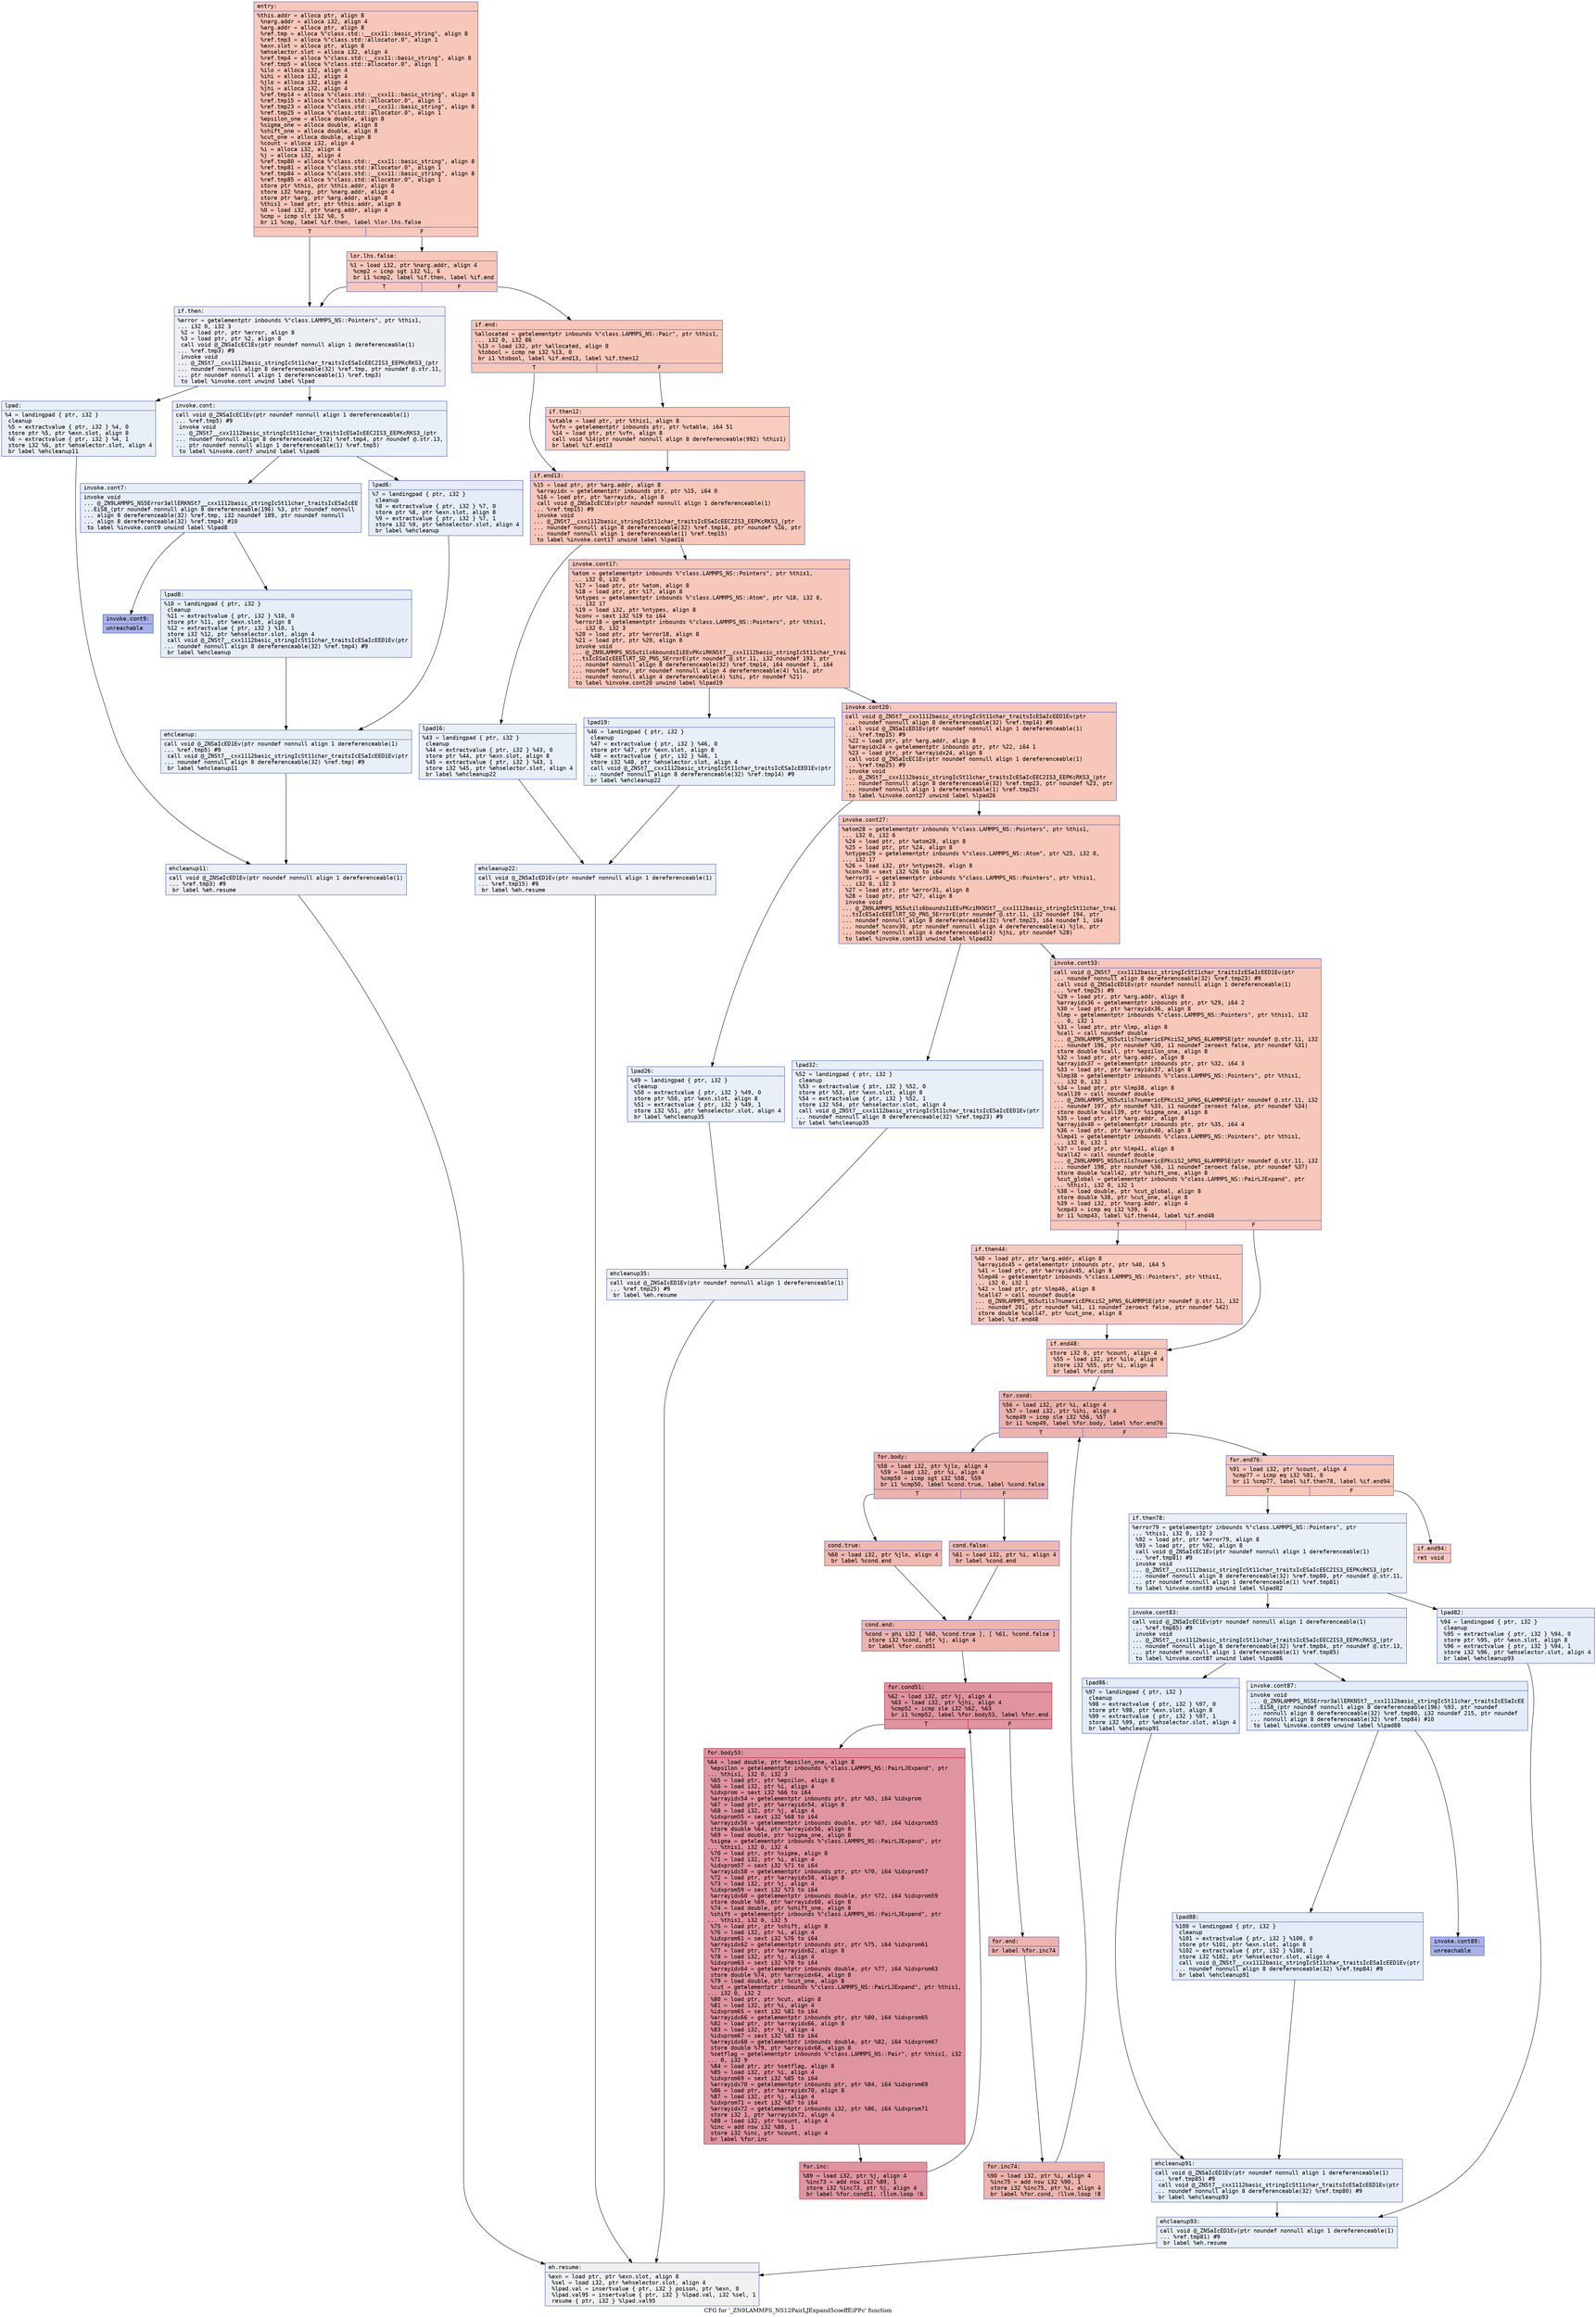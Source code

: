 digraph "CFG for '_ZN9LAMMPS_NS12PairLJExpand5coeffEiPPc' function" {
	label="CFG for '_ZN9LAMMPS_NS12PairLJExpand5coeffEiPPc' function";

	Node0x55d88d9f4db0 [shape=record,color="#3d50c3ff", style=filled, fillcolor="#ec7f6370" fontname="Courier",label="{entry:\l|  %this.addr = alloca ptr, align 8\l  %narg.addr = alloca i32, align 4\l  %arg.addr = alloca ptr, align 8\l  %ref.tmp = alloca %\"class.std::__cxx11::basic_string\", align 8\l  %ref.tmp3 = alloca %\"class.std::allocator.0\", align 1\l  %exn.slot = alloca ptr, align 8\l  %ehselector.slot = alloca i32, align 4\l  %ref.tmp4 = alloca %\"class.std::__cxx11::basic_string\", align 8\l  %ref.tmp5 = alloca %\"class.std::allocator.0\", align 1\l  %ilo = alloca i32, align 4\l  %ihi = alloca i32, align 4\l  %jlo = alloca i32, align 4\l  %jhi = alloca i32, align 4\l  %ref.tmp14 = alloca %\"class.std::__cxx11::basic_string\", align 8\l  %ref.tmp15 = alloca %\"class.std::allocator.0\", align 1\l  %ref.tmp23 = alloca %\"class.std::__cxx11::basic_string\", align 8\l  %ref.tmp25 = alloca %\"class.std::allocator.0\", align 1\l  %epsilon_one = alloca double, align 8\l  %sigma_one = alloca double, align 8\l  %shift_one = alloca double, align 8\l  %cut_one = alloca double, align 8\l  %count = alloca i32, align 4\l  %i = alloca i32, align 4\l  %j = alloca i32, align 4\l  %ref.tmp80 = alloca %\"class.std::__cxx11::basic_string\", align 8\l  %ref.tmp81 = alloca %\"class.std::allocator.0\", align 1\l  %ref.tmp84 = alloca %\"class.std::__cxx11::basic_string\", align 8\l  %ref.tmp85 = alloca %\"class.std::allocator.0\", align 1\l  store ptr %this, ptr %this.addr, align 8\l  store i32 %narg, ptr %narg.addr, align 4\l  store ptr %arg, ptr %arg.addr, align 8\l  %this1 = load ptr, ptr %this.addr, align 8\l  %0 = load i32, ptr %narg.addr, align 4\l  %cmp = icmp slt i32 %0, 5\l  br i1 %cmp, label %if.then, label %lor.lhs.false\l|{<s0>T|<s1>F}}"];
	Node0x55d88d9f4db0:s0 -> Node0x55d88d9f6580[tooltip="entry -> if.then\nProbability 0.00%" ];
	Node0x55d88d9f4db0:s1 -> Node0x55d88d9f65f0[tooltip="entry -> lor.lhs.false\nProbability 100.00%" ];
	Node0x55d88d9f65f0 [shape=record,color="#3d50c3ff", style=filled, fillcolor="#ec7f6370" fontname="Courier",label="{lor.lhs.false:\l|  %1 = load i32, ptr %narg.addr, align 4\l  %cmp2 = icmp sgt i32 %1, 6\l  br i1 %cmp2, label %if.then, label %if.end\l|{<s0>T|<s1>F}}"];
	Node0x55d88d9f65f0:s0 -> Node0x55d88d9f6580[tooltip="lor.lhs.false -> if.then\nProbability 0.00%" ];
	Node0x55d88d9f65f0:s1 -> Node0x55d88d9f6850[tooltip="lor.lhs.false -> if.end\nProbability 100.00%" ];
	Node0x55d88d9f6580 [shape=record,color="#3d50c3ff", style=filled, fillcolor="#d4dbe670" fontname="Courier",label="{if.then:\l|  %error = getelementptr inbounds %\"class.LAMMPS_NS::Pointers\", ptr %this1,\l... i32 0, i32 3\l  %2 = load ptr, ptr %error, align 8\l  %3 = load ptr, ptr %2, align 8\l  call void @_ZNSaIcEC1Ev(ptr noundef nonnull align 1 dereferenceable(1)\l... %ref.tmp3) #9\l  invoke void\l... @_ZNSt7__cxx1112basic_stringIcSt11char_traitsIcESaIcEEC2IS3_EEPKcRKS3_(ptr\l... noundef nonnull align 8 dereferenceable(32) %ref.tmp, ptr noundef @.str.11,\l... ptr noundef nonnull align 1 dereferenceable(1) %ref.tmp3)\l          to label %invoke.cont unwind label %lpad\l}"];
	Node0x55d88d9f6580 -> Node0x55d88d9f6cd0[tooltip="if.then -> invoke.cont\nProbability 50.00%" ];
	Node0x55d88d9f6580 -> Node0x55d88d9f6d50[tooltip="if.then -> lpad\nProbability 50.00%" ];
	Node0x55d88d9f6cd0 [shape=record,color="#3d50c3ff", style=filled, fillcolor="#cedaeb70" fontname="Courier",label="{invoke.cont:\l|  call void @_ZNSaIcEC1Ev(ptr noundef nonnull align 1 dereferenceable(1)\l... %ref.tmp5) #9\l  invoke void\l... @_ZNSt7__cxx1112basic_stringIcSt11char_traitsIcESaIcEEC2IS3_EEPKcRKS3_(ptr\l... noundef nonnull align 8 dereferenceable(32) %ref.tmp4, ptr noundef @.str.13,\l... ptr noundef nonnull align 1 dereferenceable(1) %ref.tmp5)\l          to label %invoke.cont7 unwind label %lpad6\l}"];
	Node0x55d88d9f6cd0 -> Node0x55d88d9f7070[tooltip="invoke.cont -> invoke.cont7\nProbability 50.00%" ];
	Node0x55d88d9f6cd0 -> Node0x55d88d9f70c0[tooltip="invoke.cont -> lpad6\nProbability 50.00%" ];
	Node0x55d88d9f7070 [shape=record,color="#3d50c3ff", style=filled, fillcolor="#c7d7f070" fontname="Courier",label="{invoke.cont7:\l|  invoke void\l... @_ZN9LAMMPS_NS5Error3allERKNSt7__cxx1112basic_stringIcSt11char_traitsIcESaIcEE\l...EiS8_(ptr noundef nonnull align 8 dereferenceable(196) %3, ptr noundef nonnull\l... align 8 dereferenceable(32) %ref.tmp, i32 noundef 189, ptr noundef nonnull\l... align 8 dereferenceable(32) %ref.tmp4) #10\l          to label %invoke.cont9 unwind label %lpad8\l}"];
	Node0x55d88d9f7070 -> Node0x55d88d9f7020[tooltip="invoke.cont7 -> invoke.cont9\nProbability 0.00%" ];
	Node0x55d88d9f7070 -> Node0x55d88d9f7380[tooltip="invoke.cont7 -> lpad8\nProbability 100.00%" ];
	Node0x55d88d9f7020 [shape=record,color="#3d50c3ff", style=filled, fillcolor="#3d50c370" fontname="Courier",label="{invoke.cont9:\l|  unreachable\l}"];
	Node0x55d88d9f6d50 [shape=record,color="#3d50c3ff", style=filled, fillcolor="#cedaeb70" fontname="Courier",label="{lpad:\l|  %4 = landingpad \{ ptr, i32 \}\l          cleanup\l  %5 = extractvalue \{ ptr, i32 \} %4, 0\l  store ptr %5, ptr %exn.slot, align 8\l  %6 = extractvalue \{ ptr, i32 \} %4, 1\l  store i32 %6, ptr %ehselector.slot, align 4\l  br label %ehcleanup11\l}"];
	Node0x55d88d9f6d50 -> Node0x55d88d9f7940[tooltip="lpad -> ehcleanup11\nProbability 100.00%" ];
	Node0x55d88d9f70c0 [shape=record,color="#3d50c3ff", style=filled, fillcolor="#c7d7f070" fontname="Courier",label="{lpad6:\l|  %7 = landingpad \{ ptr, i32 \}\l          cleanup\l  %8 = extractvalue \{ ptr, i32 \} %7, 0\l  store ptr %8, ptr %exn.slot, align 8\l  %9 = extractvalue \{ ptr, i32 \} %7, 1\l  store i32 %9, ptr %ehselector.slot, align 4\l  br label %ehcleanup\l}"];
	Node0x55d88d9f70c0 -> Node0x55d88d9f7c90[tooltip="lpad6 -> ehcleanup\nProbability 100.00%" ];
	Node0x55d88d9f7380 [shape=record,color="#3d50c3ff", style=filled, fillcolor="#c7d7f070" fontname="Courier",label="{lpad8:\l|  %10 = landingpad \{ ptr, i32 \}\l          cleanup\l  %11 = extractvalue \{ ptr, i32 \} %10, 0\l  store ptr %11, ptr %exn.slot, align 8\l  %12 = extractvalue \{ ptr, i32 \} %10, 1\l  store i32 %12, ptr %ehselector.slot, align 4\l  call void @_ZNSt7__cxx1112basic_stringIcSt11char_traitsIcESaIcEED1Ev(ptr\l... noundef nonnull align 8 dereferenceable(32) %ref.tmp4) #9\l  br label %ehcleanup\l}"];
	Node0x55d88d9f7380 -> Node0x55d88d9f7c90[tooltip="lpad8 -> ehcleanup\nProbability 100.00%" ];
	Node0x55d88d9f7c90 [shape=record,color="#3d50c3ff", style=filled, fillcolor="#cedaeb70" fontname="Courier",label="{ehcleanup:\l|  call void @_ZNSaIcED1Ev(ptr noundef nonnull align 1 dereferenceable(1)\l... %ref.tmp5) #9\l  call void @_ZNSt7__cxx1112basic_stringIcSt11char_traitsIcESaIcEED1Ev(ptr\l... noundef nonnull align 8 dereferenceable(32) %ref.tmp) #9\l  br label %ehcleanup11\l}"];
	Node0x55d88d9f7c90 -> Node0x55d88d9f7940[tooltip="ehcleanup -> ehcleanup11\nProbability 100.00%" ];
	Node0x55d88d9f7940 [shape=record,color="#3d50c3ff", style=filled, fillcolor="#d4dbe670" fontname="Courier",label="{ehcleanup11:\l|  call void @_ZNSaIcED1Ev(ptr noundef nonnull align 1 dereferenceable(1)\l... %ref.tmp3) #9\l  br label %eh.resume\l}"];
	Node0x55d88d9f7940 -> Node0x55d88d9f8540[tooltip="ehcleanup11 -> eh.resume\nProbability 100.00%" ];
	Node0x55d88d9f6850 [shape=record,color="#3d50c3ff", style=filled, fillcolor="#ec7f6370" fontname="Courier",label="{if.end:\l|  %allocated = getelementptr inbounds %\"class.LAMMPS_NS::Pair\", ptr %this1,\l... i32 0, i32 86\l  %13 = load i32, ptr %allocated, align 8\l  %tobool = icmp ne i32 %13, 0\l  br i1 %tobool, label %if.end13, label %if.then12\l|{<s0>T|<s1>F}}"];
	Node0x55d88d9f6850:s0 -> Node0x55d88d9f5cb0[tooltip="if.end -> if.end13\nProbability 62.50%" ];
	Node0x55d88d9f6850:s1 -> Node0x55d88d9f5d30[tooltip="if.end -> if.then12\nProbability 37.50%" ];
	Node0x55d88d9f5d30 [shape=record,color="#3d50c3ff", style=filled, fillcolor="#f08b6e70" fontname="Courier",label="{if.then12:\l|  %vtable = load ptr, ptr %this1, align 8\l  %vfn = getelementptr inbounds ptr, ptr %vtable, i64 51\l  %14 = load ptr, ptr %vfn, align 8\l  call void %14(ptr noundef nonnull align 8 dereferenceable(992) %this1)\l  br label %if.end13\l}"];
	Node0x55d88d9f5d30 -> Node0x55d88d9f5cb0[tooltip="if.then12 -> if.end13\nProbability 100.00%" ];
	Node0x55d88d9f5cb0 [shape=record,color="#3d50c3ff", style=filled, fillcolor="#ec7f6370" fontname="Courier",label="{if.end13:\l|  %15 = load ptr, ptr %arg.addr, align 8\l  %arrayidx = getelementptr inbounds ptr, ptr %15, i64 0\l  %16 = load ptr, ptr %arrayidx, align 8\l  call void @_ZNSaIcEC1Ev(ptr noundef nonnull align 1 dereferenceable(1)\l... %ref.tmp15) #9\l  invoke void\l... @_ZNSt7__cxx1112basic_stringIcSt11char_traitsIcESaIcEEC2IS3_EEPKcRKS3_(ptr\l... noundef nonnull align 8 dereferenceable(32) %ref.tmp14, ptr noundef %16, ptr\l... noundef nonnull align 1 dereferenceable(1) %ref.tmp15)\l          to label %invoke.cont17 unwind label %lpad16\l}"];
	Node0x55d88d9f5cb0 -> Node0x55d88d9f9380[tooltip="if.end13 -> invoke.cont17\nProbability 100.00%" ];
	Node0x55d88d9f5cb0 -> Node0x55d88d9f9400[tooltip="if.end13 -> lpad16\nProbability 0.00%" ];
	Node0x55d88d9f9380 [shape=record,color="#3d50c3ff", style=filled, fillcolor="#ec7f6370" fontname="Courier",label="{invoke.cont17:\l|  %atom = getelementptr inbounds %\"class.LAMMPS_NS::Pointers\", ptr %this1,\l... i32 0, i32 6\l  %17 = load ptr, ptr %atom, align 8\l  %18 = load ptr, ptr %17, align 8\l  %ntypes = getelementptr inbounds %\"class.LAMMPS_NS::Atom\", ptr %18, i32 0,\l... i32 17\l  %19 = load i32, ptr %ntypes, align 8\l  %conv = sext i32 %19 to i64\l  %error18 = getelementptr inbounds %\"class.LAMMPS_NS::Pointers\", ptr %this1,\l... i32 0, i32 3\l  %20 = load ptr, ptr %error18, align 8\l  %21 = load ptr, ptr %20, align 8\l  invoke void\l... @_ZN9LAMMPS_NS5utils6boundsIiEEvPKciRKNSt7__cxx1112basic_stringIcSt11char_trai\l...tsIcESaIcEEEllRT_SD_PNS_5ErrorE(ptr noundef @.str.11, i32 noundef 193, ptr\l... noundef nonnull align 8 dereferenceable(32) %ref.tmp14, i64 noundef 1, i64\l... noundef %conv, ptr noundef nonnull align 4 dereferenceable(4) %ilo, ptr\l... noundef nonnull align 4 dereferenceable(4) %ihi, ptr noundef %21)\l          to label %invoke.cont20 unwind label %lpad19\l}"];
	Node0x55d88d9f9380 -> Node0x55d88d9f9330[tooltip="invoke.cont17 -> invoke.cont20\nProbability 100.00%" ];
	Node0x55d88d9f9380 -> Node0x55d88d9f9c50[tooltip="invoke.cont17 -> lpad19\nProbability 0.00%" ];
	Node0x55d88d9f9330 [shape=record,color="#3d50c3ff", style=filled, fillcolor="#ec7f6370" fontname="Courier",label="{invoke.cont20:\l|  call void @_ZNSt7__cxx1112basic_stringIcSt11char_traitsIcESaIcEED1Ev(ptr\l... noundef nonnull align 8 dereferenceable(32) %ref.tmp14) #9\l  call void @_ZNSaIcED1Ev(ptr noundef nonnull align 1 dereferenceable(1)\l... %ref.tmp15) #9\l  %22 = load ptr, ptr %arg.addr, align 8\l  %arrayidx24 = getelementptr inbounds ptr, ptr %22, i64 1\l  %23 = load ptr, ptr %arrayidx24, align 8\l  call void @_ZNSaIcEC1Ev(ptr noundef nonnull align 1 dereferenceable(1)\l... %ref.tmp25) #9\l  invoke void\l... @_ZNSt7__cxx1112basic_stringIcSt11char_traitsIcESaIcEEC2IS3_EEPKcRKS3_(ptr\l... noundef nonnull align 8 dereferenceable(32) %ref.tmp23, ptr noundef %23, ptr\l... noundef nonnull align 1 dereferenceable(1) %ref.tmp25)\l          to label %invoke.cont27 unwind label %lpad26\l}"];
	Node0x55d88d9f9330 -> Node0x55d88d9fb460[tooltip="invoke.cont20 -> invoke.cont27\nProbability 100.00%" ];
	Node0x55d88d9f9330 -> Node0x55d88d9fb4e0[tooltip="invoke.cont20 -> lpad26\nProbability 0.00%" ];
	Node0x55d88d9fb460 [shape=record,color="#3d50c3ff", style=filled, fillcolor="#ec7f6370" fontname="Courier",label="{invoke.cont27:\l|  %atom28 = getelementptr inbounds %\"class.LAMMPS_NS::Pointers\", ptr %this1,\l... i32 0, i32 6\l  %24 = load ptr, ptr %atom28, align 8\l  %25 = load ptr, ptr %24, align 8\l  %ntypes29 = getelementptr inbounds %\"class.LAMMPS_NS::Atom\", ptr %25, i32 0,\l... i32 17\l  %26 = load i32, ptr %ntypes29, align 8\l  %conv30 = sext i32 %26 to i64\l  %error31 = getelementptr inbounds %\"class.LAMMPS_NS::Pointers\", ptr %this1,\l... i32 0, i32 3\l  %27 = load ptr, ptr %error31, align 8\l  %28 = load ptr, ptr %27, align 8\l  invoke void\l... @_ZN9LAMMPS_NS5utils6boundsIiEEvPKciRKNSt7__cxx1112basic_stringIcSt11char_trai\l...tsIcESaIcEEEllRT_SD_PNS_5ErrorE(ptr noundef @.str.11, i32 noundef 194, ptr\l... noundef nonnull align 8 dereferenceable(32) %ref.tmp23, i64 noundef 1, i64\l... noundef %conv30, ptr noundef nonnull align 4 dereferenceable(4) %jlo, ptr\l... noundef nonnull align 4 dereferenceable(4) %jhi, ptr noundef %28)\l          to label %invoke.cont33 unwind label %lpad32\l}"];
	Node0x55d88d9fb460 -> Node0x55d88d9fb410[tooltip="invoke.cont27 -> invoke.cont33\nProbability 100.00%" ];
	Node0x55d88d9fb460 -> Node0x55d88d9fbda0[tooltip="invoke.cont27 -> lpad32\nProbability 0.00%" ];
	Node0x55d88d9fb410 [shape=record,color="#3d50c3ff", style=filled, fillcolor="#ec7f6370" fontname="Courier",label="{invoke.cont33:\l|  call void @_ZNSt7__cxx1112basic_stringIcSt11char_traitsIcESaIcEED1Ev(ptr\l... noundef nonnull align 8 dereferenceable(32) %ref.tmp23) #9\l  call void @_ZNSaIcED1Ev(ptr noundef nonnull align 1 dereferenceable(1)\l... %ref.tmp25) #9\l  %29 = load ptr, ptr %arg.addr, align 8\l  %arrayidx36 = getelementptr inbounds ptr, ptr %29, i64 2\l  %30 = load ptr, ptr %arrayidx36, align 8\l  %lmp = getelementptr inbounds %\"class.LAMMPS_NS::Pointers\", ptr %this1, i32\l... 0, i32 1\l  %31 = load ptr, ptr %lmp, align 8\l  %call = call noundef double\l... @_ZN9LAMMPS_NS5utils7numericEPKciS2_bPNS_6LAMMPSE(ptr noundef @.str.11, i32\l... noundef 196, ptr noundef %30, i1 noundef zeroext false, ptr noundef %31)\l  store double %call, ptr %epsilon_one, align 8\l  %32 = load ptr, ptr %arg.addr, align 8\l  %arrayidx37 = getelementptr inbounds ptr, ptr %32, i64 3\l  %33 = load ptr, ptr %arrayidx37, align 8\l  %lmp38 = getelementptr inbounds %\"class.LAMMPS_NS::Pointers\", ptr %this1,\l... i32 0, i32 1\l  %34 = load ptr, ptr %lmp38, align 8\l  %call39 = call noundef double\l... @_ZN9LAMMPS_NS5utils7numericEPKciS2_bPNS_6LAMMPSE(ptr noundef @.str.11, i32\l... noundef 197, ptr noundef %33, i1 noundef zeroext false, ptr noundef %34)\l  store double %call39, ptr %sigma_one, align 8\l  %35 = load ptr, ptr %arg.addr, align 8\l  %arrayidx40 = getelementptr inbounds ptr, ptr %35, i64 4\l  %36 = load ptr, ptr %arrayidx40, align 8\l  %lmp41 = getelementptr inbounds %\"class.LAMMPS_NS::Pointers\", ptr %this1,\l... i32 0, i32 1\l  %37 = load ptr, ptr %lmp41, align 8\l  %call42 = call noundef double\l... @_ZN9LAMMPS_NS5utils7numericEPKciS2_bPNS_6LAMMPSE(ptr noundef @.str.11, i32\l... noundef 198, ptr noundef %36, i1 noundef zeroext false, ptr noundef %37)\l  store double %call42, ptr %shift_one, align 8\l  %cut_global = getelementptr inbounds %\"class.LAMMPS_NS::PairLJExpand\", ptr\l... %this1, i32 0, i32 1\l  %38 = load double, ptr %cut_global, align 8\l  store double %38, ptr %cut_one, align 8\l  %39 = load i32, ptr %narg.addr, align 4\l  %cmp43 = icmp eq i32 %39, 6\l  br i1 %cmp43, label %if.then44, label %if.end48\l|{<s0>T|<s1>F}}"];
	Node0x55d88d9fb410:s0 -> Node0x55d88d9fd5f0[tooltip="invoke.cont33 -> if.then44\nProbability 50.00%" ];
	Node0x55d88d9fb410:s1 -> Node0x55d88d9fd670[tooltip="invoke.cont33 -> if.end48\nProbability 50.00%" ];
	Node0x55d88d9fd5f0 [shape=record,color="#3d50c3ff", style=filled, fillcolor="#ef886b70" fontname="Courier",label="{if.then44:\l|  %40 = load ptr, ptr %arg.addr, align 8\l  %arrayidx45 = getelementptr inbounds ptr, ptr %40, i64 5\l  %41 = load ptr, ptr %arrayidx45, align 8\l  %lmp46 = getelementptr inbounds %\"class.LAMMPS_NS::Pointers\", ptr %this1,\l... i32 0, i32 1\l  %42 = load ptr, ptr %lmp46, align 8\l  %call47 = call noundef double\l... @_ZN9LAMMPS_NS5utils7numericEPKciS2_bPNS_6LAMMPSE(ptr noundef @.str.11, i32\l... noundef 201, ptr noundef %41, i1 noundef zeroext false, ptr noundef %42)\l  store double %call47, ptr %cut_one, align 8\l  br label %if.end48\l}"];
	Node0x55d88d9fd5f0 -> Node0x55d88d9fd670[tooltip="if.then44 -> if.end48\nProbability 100.00%" ];
	Node0x55d88d9f9400 [shape=record,color="#3d50c3ff", style=filled, fillcolor="#cedaeb70" fontname="Courier",label="{lpad16:\l|  %43 = landingpad \{ ptr, i32 \}\l          cleanup\l  %44 = extractvalue \{ ptr, i32 \} %43, 0\l  store ptr %44, ptr %exn.slot, align 8\l  %45 = extractvalue \{ ptr, i32 \} %43, 1\l  store i32 %45, ptr %ehselector.slot, align 4\l  br label %ehcleanup22\l}"];
	Node0x55d88d9f9400 -> Node0x55d88d9fe0e0[tooltip="lpad16 -> ehcleanup22\nProbability 100.00%" ];
	Node0x55d88d9f9c50 [shape=record,color="#3d50c3ff", style=filled, fillcolor="#cedaeb70" fontname="Courier",label="{lpad19:\l|  %46 = landingpad \{ ptr, i32 \}\l          cleanup\l  %47 = extractvalue \{ ptr, i32 \} %46, 0\l  store ptr %47, ptr %exn.slot, align 8\l  %48 = extractvalue \{ ptr, i32 \} %46, 1\l  store i32 %48, ptr %ehselector.slot, align 4\l  call void @_ZNSt7__cxx1112basic_stringIcSt11char_traitsIcESaIcEED1Ev(ptr\l... noundef nonnull align 8 dereferenceable(32) %ref.tmp14) #9\l  br label %ehcleanup22\l}"];
	Node0x55d88d9f9c50 -> Node0x55d88d9fe0e0[tooltip="lpad19 -> ehcleanup22\nProbability 100.00%" ];
	Node0x55d88d9fe0e0 [shape=record,color="#3d50c3ff", style=filled, fillcolor="#d4dbe670" fontname="Courier",label="{ehcleanup22:\l|  call void @_ZNSaIcED1Ev(ptr noundef nonnull align 1 dereferenceable(1)\l... %ref.tmp15) #9\l  br label %eh.resume\l}"];
	Node0x55d88d9fe0e0 -> Node0x55d88d9f8540[tooltip="ehcleanup22 -> eh.resume\nProbability 100.00%" ];
	Node0x55d88d9fb4e0 [shape=record,color="#3d50c3ff", style=filled, fillcolor="#cedaeb70" fontname="Courier",label="{lpad26:\l|  %49 = landingpad \{ ptr, i32 \}\l          cleanup\l  %50 = extractvalue \{ ptr, i32 \} %49, 0\l  store ptr %50, ptr %exn.slot, align 8\l  %51 = extractvalue \{ ptr, i32 \} %49, 1\l  store i32 %51, ptr %ehselector.slot, align 4\l  br label %ehcleanup35\l}"];
	Node0x55d88d9fb4e0 -> Node0x55d88d9ff1e0[tooltip="lpad26 -> ehcleanup35\nProbability 100.00%" ];
	Node0x55d88d9fbda0 [shape=record,color="#3d50c3ff", style=filled, fillcolor="#cedaeb70" fontname="Courier",label="{lpad32:\l|  %52 = landingpad \{ ptr, i32 \}\l          cleanup\l  %53 = extractvalue \{ ptr, i32 \} %52, 0\l  store ptr %53, ptr %exn.slot, align 8\l  %54 = extractvalue \{ ptr, i32 \} %52, 1\l  store i32 %54, ptr %ehselector.slot, align 4\l  call void @_ZNSt7__cxx1112basic_stringIcSt11char_traitsIcESaIcEED1Ev(ptr\l... noundef nonnull align 8 dereferenceable(32) %ref.tmp23) #9\l  br label %ehcleanup35\l}"];
	Node0x55d88d9fbda0 -> Node0x55d88d9ff1e0[tooltip="lpad32 -> ehcleanup35\nProbability 100.00%" ];
	Node0x55d88d9ff1e0 [shape=record,color="#3d50c3ff", style=filled, fillcolor="#d4dbe670" fontname="Courier",label="{ehcleanup35:\l|  call void @_ZNSaIcED1Ev(ptr noundef nonnull align 1 dereferenceable(1)\l... %ref.tmp25) #9\l  br label %eh.resume\l}"];
	Node0x55d88d9ff1e0 -> Node0x55d88d9f8540[tooltip="ehcleanup35 -> eh.resume\nProbability 100.00%" ];
	Node0x55d88d9fd670 [shape=record,color="#3d50c3ff", style=filled, fillcolor="#ec7f6370" fontname="Courier",label="{if.end48:\l|  store i32 0, ptr %count, align 4\l  %55 = load i32, ptr %ilo, align 4\l  store i32 %55, ptr %i, align 4\l  br label %for.cond\l}"];
	Node0x55d88d9fd670 -> Node0x55d88d9ffa30[tooltip="if.end48 -> for.cond\nProbability 100.00%" ];
	Node0x55d88d9ffa30 [shape=record,color="#3d50c3ff", style=filled, fillcolor="#d6524470" fontname="Courier",label="{for.cond:\l|  %56 = load i32, ptr %i, align 4\l  %57 = load i32, ptr %ihi, align 4\l  %cmp49 = icmp sle i32 %56, %57\l  br i1 %cmp49, label %for.body, label %for.end76\l|{<s0>T|<s1>F}}"];
	Node0x55d88d9ffa30:s0 -> Node0x55d88d9ffc80[tooltip="for.cond -> for.body\nProbability 96.88%" ];
	Node0x55d88d9ffa30:s1 -> Node0x55d88d9ffd00[tooltip="for.cond -> for.end76\nProbability 3.12%" ];
	Node0x55d88d9ffc80 [shape=record,color="#3d50c3ff", style=filled, fillcolor="#d6524470" fontname="Courier",label="{for.body:\l|  %58 = load i32, ptr %jlo, align 4\l  %59 = load i32, ptr %i, align 4\l  %cmp50 = icmp sgt i32 %58, %59\l  br i1 %cmp50, label %cond.true, label %cond.false\l|{<s0>T|<s1>F}}"];
	Node0x55d88d9ffc80:s0 -> Node0x55d88d9fffe0[tooltip="for.body -> cond.true\nProbability 50.00%" ];
	Node0x55d88d9ffc80:s1 -> Node0x55d88da00060[tooltip="for.body -> cond.false\nProbability 50.00%" ];
	Node0x55d88d9fffe0 [shape=record,color="#3d50c3ff", style=filled, fillcolor="#dc5d4a70" fontname="Courier",label="{cond.true:\l|  %60 = load i32, ptr %jlo, align 4\l  br label %cond.end\l}"];
	Node0x55d88d9fffe0 -> Node0x55d88d9f8880[tooltip="cond.true -> cond.end\nProbability 100.00%" ];
	Node0x55d88da00060 [shape=record,color="#3d50c3ff", style=filled, fillcolor="#dc5d4a70" fontname="Courier",label="{cond.false:\l|  %61 = load i32, ptr %i, align 4\l  br label %cond.end\l}"];
	Node0x55d88da00060 -> Node0x55d88d9f8880[tooltip="cond.false -> cond.end\nProbability 100.00%" ];
	Node0x55d88d9f8880 [shape=record,color="#3d50c3ff", style=filled, fillcolor="#d6524470" fontname="Courier",label="{cond.end:\l|  %cond = phi i32 [ %60, %cond.true ], [ %61, %cond.false ]\l  store i32 %cond, ptr %j, align 4\l  br label %for.cond51\l}"];
	Node0x55d88d9f8880 -> Node0x55d88d9f8b20[tooltip="cond.end -> for.cond51\nProbability 100.00%" ];
	Node0x55d88d9f8b20 [shape=record,color="#b70d28ff", style=filled, fillcolor="#b70d2870" fontname="Courier",label="{for.cond51:\l|  %62 = load i32, ptr %j, align 4\l  %63 = load i32, ptr %jhi, align 4\l  %cmp52 = icmp sle i32 %62, %63\l  br i1 %cmp52, label %for.body53, label %for.end\l|{<s0>T|<s1>F}}"];
	Node0x55d88d9f8b20:s0 -> Node0x55d88da00e10[tooltip="for.cond51 -> for.body53\nProbability 96.88%" ];
	Node0x55d88d9f8b20:s1 -> Node0x55d88da00e90[tooltip="for.cond51 -> for.end\nProbability 3.12%" ];
	Node0x55d88da00e10 [shape=record,color="#b70d28ff", style=filled, fillcolor="#b70d2870" fontname="Courier",label="{for.body53:\l|  %64 = load double, ptr %epsilon_one, align 8\l  %epsilon = getelementptr inbounds %\"class.LAMMPS_NS::PairLJExpand\", ptr\l... %this1, i32 0, i32 3\l  %65 = load ptr, ptr %epsilon, align 8\l  %66 = load i32, ptr %i, align 4\l  %idxprom = sext i32 %66 to i64\l  %arrayidx54 = getelementptr inbounds ptr, ptr %65, i64 %idxprom\l  %67 = load ptr, ptr %arrayidx54, align 8\l  %68 = load i32, ptr %j, align 4\l  %idxprom55 = sext i32 %68 to i64\l  %arrayidx56 = getelementptr inbounds double, ptr %67, i64 %idxprom55\l  store double %64, ptr %arrayidx56, align 8\l  %69 = load double, ptr %sigma_one, align 8\l  %sigma = getelementptr inbounds %\"class.LAMMPS_NS::PairLJExpand\", ptr\l... %this1, i32 0, i32 4\l  %70 = load ptr, ptr %sigma, align 8\l  %71 = load i32, ptr %i, align 4\l  %idxprom57 = sext i32 %71 to i64\l  %arrayidx58 = getelementptr inbounds ptr, ptr %70, i64 %idxprom57\l  %72 = load ptr, ptr %arrayidx58, align 8\l  %73 = load i32, ptr %j, align 4\l  %idxprom59 = sext i32 %73 to i64\l  %arrayidx60 = getelementptr inbounds double, ptr %72, i64 %idxprom59\l  store double %69, ptr %arrayidx60, align 8\l  %74 = load double, ptr %shift_one, align 8\l  %shift = getelementptr inbounds %\"class.LAMMPS_NS::PairLJExpand\", ptr\l... %this1, i32 0, i32 5\l  %75 = load ptr, ptr %shift, align 8\l  %76 = load i32, ptr %i, align 4\l  %idxprom61 = sext i32 %76 to i64\l  %arrayidx62 = getelementptr inbounds ptr, ptr %75, i64 %idxprom61\l  %77 = load ptr, ptr %arrayidx62, align 8\l  %78 = load i32, ptr %j, align 4\l  %idxprom63 = sext i32 %78 to i64\l  %arrayidx64 = getelementptr inbounds double, ptr %77, i64 %idxprom63\l  store double %74, ptr %arrayidx64, align 8\l  %79 = load double, ptr %cut_one, align 8\l  %cut = getelementptr inbounds %\"class.LAMMPS_NS::PairLJExpand\", ptr %this1,\l... i32 0, i32 2\l  %80 = load ptr, ptr %cut, align 8\l  %81 = load i32, ptr %i, align 4\l  %idxprom65 = sext i32 %81 to i64\l  %arrayidx66 = getelementptr inbounds ptr, ptr %80, i64 %idxprom65\l  %82 = load ptr, ptr %arrayidx66, align 8\l  %83 = load i32, ptr %j, align 4\l  %idxprom67 = sext i32 %83 to i64\l  %arrayidx68 = getelementptr inbounds double, ptr %82, i64 %idxprom67\l  store double %79, ptr %arrayidx68, align 8\l  %setflag = getelementptr inbounds %\"class.LAMMPS_NS::Pair\", ptr %this1, i32\l... 0, i32 9\l  %84 = load ptr, ptr %setflag, align 8\l  %85 = load i32, ptr %i, align 4\l  %idxprom69 = sext i32 %85 to i64\l  %arrayidx70 = getelementptr inbounds ptr, ptr %84, i64 %idxprom69\l  %86 = load ptr, ptr %arrayidx70, align 8\l  %87 = load i32, ptr %j, align 4\l  %idxprom71 = sext i32 %87 to i64\l  %arrayidx72 = getelementptr inbounds i32, ptr %86, i64 %idxprom71\l  store i32 1, ptr %arrayidx72, align 4\l  %88 = load i32, ptr %count, align 4\l  %inc = add nsw i32 %88, 1\l  store i32 %inc, ptr %count, align 4\l  br label %for.inc\l}"];
	Node0x55d88da00e10 -> Node0x55d88da033b0[tooltip="for.body53 -> for.inc\nProbability 100.00%" ];
	Node0x55d88da033b0 [shape=record,color="#b70d28ff", style=filled, fillcolor="#b70d2870" fontname="Courier",label="{for.inc:\l|  %89 = load i32, ptr %j, align 4\l  %inc73 = add nsw i32 %89, 1\l  store i32 %inc73, ptr %j, align 4\l  br label %for.cond51, !llvm.loop !6\l}"];
	Node0x55d88da033b0 -> Node0x55d88d9f8b20[tooltip="for.inc -> for.cond51\nProbability 100.00%" ];
	Node0x55d88da00e90 [shape=record,color="#3d50c3ff", style=filled, fillcolor="#d6524470" fontname="Courier",label="{for.end:\l|  br label %for.inc74\l}"];
	Node0x55d88da00e90 -> Node0x55d88da037a0[tooltip="for.end -> for.inc74\nProbability 100.00%" ];
	Node0x55d88da037a0 [shape=record,color="#3d50c3ff", style=filled, fillcolor="#d6524470" fontname="Courier",label="{for.inc74:\l|  %90 = load i32, ptr %i, align 4\l  %inc75 = add nsw i32 %90, 1\l  store i32 %inc75, ptr %i, align 4\l  br label %for.cond, !llvm.loop !8\l}"];
	Node0x55d88da037a0 -> Node0x55d88d9ffa30[tooltip="for.inc74 -> for.cond\nProbability 100.00%" ];
	Node0x55d88d9ffd00 [shape=record,color="#3d50c3ff", style=filled, fillcolor="#ec7f6370" fontname="Courier",label="{for.end76:\l|  %91 = load i32, ptr %count, align 4\l  %cmp77 = icmp eq i32 %91, 0\l  br i1 %cmp77, label %if.then78, label %if.end94\l|{<s0>T|<s1>F}}"];
	Node0x55d88d9ffd00:s0 -> Node0x55d88da03d50[tooltip="for.end76 -> if.then78\nProbability 0.00%" ];
	Node0x55d88d9ffd00:s1 -> Node0x55d88da03dd0[tooltip="for.end76 -> if.end94\nProbability 100.00%" ];
	Node0x55d88da03d50 [shape=record,color="#3d50c3ff", style=filled, fillcolor="#cedaeb70" fontname="Courier",label="{if.then78:\l|  %error79 = getelementptr inbounds %\"class.LAMMPS_NS::Pointers\", ptr\l... %this1, i32 0, i32 3\l  %92 = load ptr, ptr %error79, align 8\l  %93 = load ptr, ptr %92, align 8\l  call void @_ZNSaIcEC1Ev(ptr noundef nonnull align 1 dereferenceable(1)\l... %ref.tmp81) #9\l  invoke void\l... @_ZNSt7__cxx1112basic_stringIcSt11char_traitsIcESaIcEEC2IS3_EEPKcRKS3_(ptr\l... noundef nonnull align 8 dereferenceable(32) %ref.tmp80, ptr noundef @.str.11,\l... ptr noundef nonnull align 1 dereferenceable(1) %ref.tmp81)\l          to label %invoke.cont83 unwind label %lpad82\l}"];
	Node0x55d88da03d50 -> Node0x55d88da04260[tooltip="if.then78 -> invoke.cont83\nProbability 50.00%" ];
	Node0x55d88da03d50 -> Node0x55d88da042e0[tooltip="if.then78 -> lpad82\nProbability 50.00%" ];
	Node0x55d88da04260 [shape=record,color="#3d50c3ff", style=filled, fillcolor="#c7d7f070" fontname="Courier",label="{invoke.cont83:\l|  call void @_ZNSaIcEC1Ev(ptr noundef nonnull align 1 dereferenceable(1)\l... %ref.tmp85) #9\l  invoke void\l... @_ZNSt7__cxx1112basic_stringIcSt11char_traitsIcESaIcEEC2IS3_EEPKcRKS3_(ptr\l... noundef nonnull align 8 dereferenceable(32) %ref.tmp84, ptr noundef @.str.13,\l... ptr noundef nonnull align 1 dereferenceable(1) %ref.tmp85)\l          to label %invoke.cont87 unwind label %lpad86\l}"];
	Node0x55d88da04260 -> Node0x55d88da04600[tooltip="invoke.cont83 -> invoke.cont87\nProbability 50.00%" ];
	Node0x55d88da04260 -> Node0x55d88da04650[tooltip="invoke.cont83 -> lpad86\nProbability 50.00%" ];
	Node0x55d88da04600 [shape=record,color="#3d50c3ff", style=filled, fillcolor="#c1d4f470" fontname="Courier",label="{invoke.cont87:\l|  invoke void\l... @_ZN9LAMMPS_NS5Error3allERKNSt7__cxx1112basic_stringIcSt11char_traitsIcESaIcEE\l...EiS8_(ptr noundef nonnull align 8 dereferenceable(196) %93, ptr noundef\l... nonnull align 8 dereferenceable(32) %ref.tmp80, i32 noundef 215, ptr noundef\l... nonnull align 8 dereferenceable(32) %ref.tmp84) #10\l          to label %invoke.cont89 unwind label %lpad88\l}"];
	Node0x55d88da04600 -> Node0x55d88da045b0[tooltip="invoke.cont87 -> invoke.cont89\nProbability 0.00%" ];
	Node0x55d88da04600 -> Node0x55d88da04970[tooltip="invoke.cont87 -> lpad88\nProbability 100.00%" ];
	Node0x55d88da045b0 [shape=record,color="#3d50c3ff", style=filled, fillcolor="#3d50c370" fontname="Courier",label="{invoke.cont89:\l|  unreachable\l}"];
	Node0x55d88da042e0 [shape=record,color="#3d50c3ff", style=filled, fillcolor="#c7d7f070" fontname="Courier",label="{lpad82:\l|  %94 = landingpad \{ ptr, i32 \}\l          cleanup\l  %95 = extractvalue \{ ptr, i32 \} %94, 0\l  store ptr %95, ptr %exn.slot, align 8\l  %96 = extractvalue \{ ptr, i32 \} %94, 1\l  store i32 %96, ptr %ehselector.slot, align 4\l  br label %ehcleanup93\l}"];
	Node0x55d88da042e0 -> Node0x55d88d9fe420[tooltip="lpad82 -> ehcleanup93\nProbability 100.00%" ];
	Node0x55d88da04650 [shape=record,color="#3d50c3ff", style=filled, fillcolor="#c1d4f470" fontname="Courier",label="{lpad86:\l|  %97 = landingpad \{ ptr, i32 \}\l          cleanup\l  %98 = extractvalue \{ ptr, i32 \} %97, 0\l  store ptr %98, ptr %exn.slot, align 8\l  %99 = extractvalue \{ ptr, i32 \} %97, 1\l  store i32 %99, ptr %ehselector.slot, align 4\l  br label %ehcleanup91\l}"];
	Node0x55d88da04650 -> Node0x55d88d9fe770[tooltip="lpad86 -> ehcleanup91\nProbability 100.00%" ];
	Node0x55d88da04970 [shape=record,color="#3d50c3ff", style=filled, fillcolor="#c1d4f470" fontname="Courier",label="{lpad88:\l|  %100 = landingpad \{ ptr, i32 \}\l          cleanup\l  %101 = extractvalue \{ ptr, i32 \} %100, 0\l  store ptr %101, ptr %exn.slot, align 8\l  %102 = extractvalue \{ ptr, i32 \} %100, 1\l  store i32 %102, ptr %ehselector.slot, align 4\l  call void @_ZNSt7__cxx1112basic_stringIcSt11char_traitsIcESaIcEED1Ev(ptr\l... noundef nonnull align 8 dereferenceable(32) %ref.tmp84) #9\l  br label %ehcleanup91\l}"];
	Node0x55d88da04970 -> Node0x55d88d9fe770[tooltip="lpad88 -> ehcleanup91\nProbability 100.00%" ];
	Node0x55d88d9fe770 [shape=record,color="#3d50c3ff", style=filled, fillcolor="#c7d7f070" fontname="Courier",label="{ehcleanup91:\l|  call void @_ZNSaIcED1Ev(ptr noundef nonnull align 1 dereferenceable(1)\l... %ref.tmp85) #9\l  call void @_ZNSt7__cxx1112basic_stringIcSt11char_traitsIcESaIcEED1Ev(ptr\l... noundef nonnull align 8 dereferenceable(32) %ref.tmp80) #9\l  br label %ehcleanup93\l}"];
	Node0x55d88d9fe770 -> Node0x55d88d9fe420[tooltip="ehcleanup91 -> ehcleanup93\nProbability 100.00%" ];
	Node0x55d88d9fe420 [shape=record,color="#3d50c3ff", style=filled, fillcolor="#cedaeb70" fontname="Courier",label="{ehcleanup93:\l|  call void @_ZNSaIcED1Ev(ptr noundef nonnull align 1 dereferenceable(1)\l... %ref.tmp81) #9\l  br label %eh.resume\l}"];
	Node0x55d88d9fe420 -> Node0x55d88d9f8540[tooltip="ehcleanup93 -> eh.resume\nProbability 100.00%" ];
	Node0x55d88da03dd0 [shape=record,color="#3d50c3ff", style=filled, fillcolor="#ec7f6370" fontname="Courier",label="{if.end94:\l|  ret void\l}"];
	Node0x55d88d9f8540 [shape=record,color="#3d50c3ff", style=filled, fillcolor="#dbdcde70" fontname="Courier",label="{eh.resume:\l|  %exn = load ptr, ptr %exn.slot, align 8\l  %sel = load i32, ptr %ehselector.slot, align 4\l  %lpad.val = insertvalue \{ ptr, i32 \} poison, ptr %exn, 0\l  %lpad.val95 = insertvalue \{ ptr, i32 \} %lpad.val, i32 %sel, 1\l  resume \{ ptr, i32 \} %lpad.val95\l}"];
}
